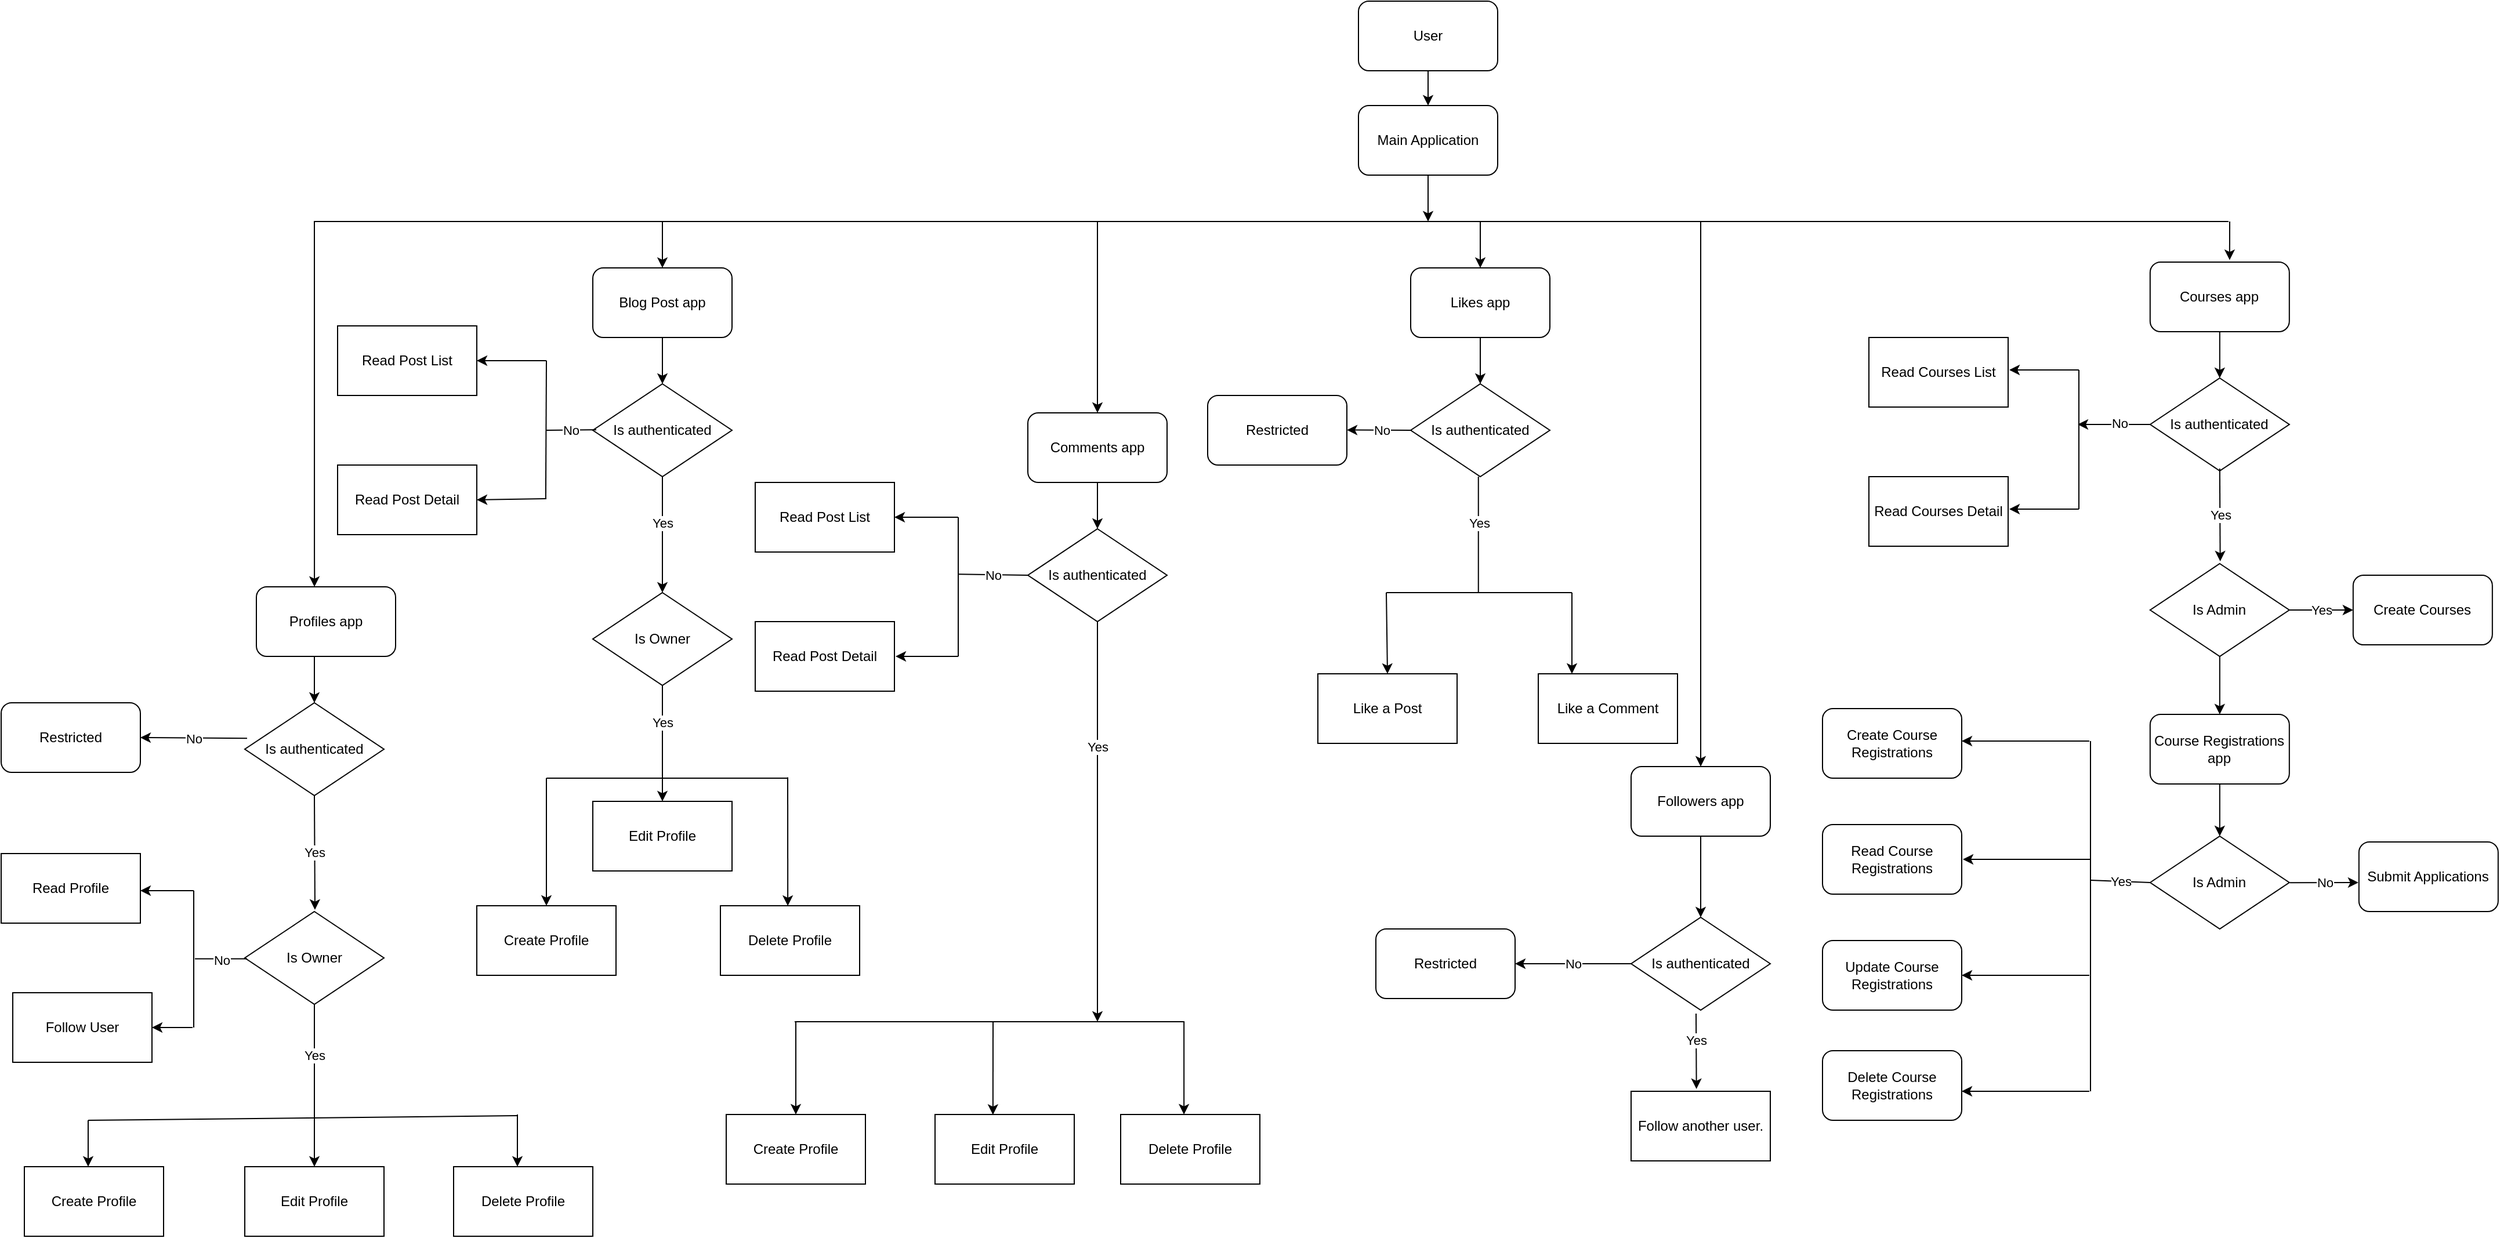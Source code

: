 <mxfile>
    <diagram id="C5RBs43oDa-KdzZeNtuy" name="Page-1">
        <mxGraphModel dx="3990" dy="1071" grid="0" gridSize="5" guides="1" tooltips="1" connect="1" arrows="1" fold="1" page="0" pageScale="1" pageWidth="827" pageHeight="1169" background="none" math="0" shadow="0">
            <root>
                <mxCell id="WIyWlLk6GJQsqaUBKTNV-0"/>
                <mxCell id="WIyWlLk6GJQsqaUBKTNV-1" parent="WIyWlLk6GJQsqaUBKTNV-0"/>
                <mxCell id="AKCPKgZsTptiIwCzKDy1-125" value="Restricted" style="rounded=1;whiteSpace=wrap;html=1;fontSize=12;glass=0;strokeWidth=1;shadow=0;align=center;fontColor=#000000;movable=0;resizable=0;rotatable=0;deletable=0;editable=0;connectable=0;verticalAlign=middle;spacing=2;" parent="WIyWlLk6GJQsqaUBKTNV-1" vertex="1">
                    <mxGeometry x="-290" y="410" width="120" height="60" as="geometry"/>
                </mxCell>
                <mxCell id="WIyWlLk6GJQsqaUBKTNV-3" value="User" style="rounded=1;whiteSpace=wrap;html=1;fontSize=12;glass=0;strokeWidth=1;shadow=0;align=center;fontColor=#000000;movable=0;resizable=0;rotatable=0;deletable=0;editable=0;connectable=0;verticalAlign=middle;spacing=2;" parent="WIyWlLk6GJQsqaUBKTNV-1" vertex="1">
                    <mxGeometry x="-160" y="70" width="120" height="60" as="geometry"/>
                </mxCell>
                <mxCell id="AKCPKgZsTptiIwCzKDy1-25" value="" style="edgeStyle=orthogonalEdgeStyle;rounded=0;orthogonalLoop=1;jettySize=auto;html=1;align=center;fontColor=#000000;movable=0;resizable=0;rotatable=0;deletable=0;editable=0;connectable=0;verticalAlign=middle;spacing=2;" parent="WIyWlLk6GJQsqaUBKTNV-1" source="WIyWlLk6GJQsqaUBKTNV-12" target="AKCPKgZsTptiIwCzKDy1-21" edge="1">
                    <mxGeometry relative="1" as="geometry"/>
                </mxCell>
                <mxCell id="WIyWlLk6GJQsqaUBKTNV-12" value="Likes app" style="rounded=1;whiteSpace=wrap;html=1;fontSize=12;glass=0;strokeWidth=1;shadow=0;align=center;fontColor=#000000;movable=0;resizable=0;rotatable=0;deletable=0;editable=0;connectable=0;verticalAlign=middle;spacing=2;" parent="WIyWlLk6GJQsqaUBKTNV-1" vertex="1">
                    <mxGeometry x="-115" y="300" width="120" height="60" as="geometry"/>
                </mxCell>
                <mxCell id="AKCPKgZsTptiIwCzKDy1-0" value="Main Application" style="rounded=1;whiteSpace=wrap;html=1;fontSize=12;glass=0;strokeWidth=1;shadow=0;align=center;fontColor=#000000;movable=0;resizable=0;rotatable=0;deletable=0;editable=0;connectable=0;verticalAlign=middle;spacing=2;" parent="WIyWlLk6GJQsqaUBKTNV-1" vertex="1">
                    <mxGeometry x="-160" y="160" width="120" height="60" as="geometry"/>
                </mxCell>
                <mxCell id="AKCPKgZsTptiIwCzKDy1-2" value="" style="endArrow=classic;html=1;rounded=0;exitX=0.5;exitY=1;exitDx=0;exitDy=0;align=center;fontColor=#000000;movable=0;resizable=0;rotatable=0;deletable=0;editable=0;connectable=0;verticalAlign=middle;spacing=2;" parent="WIyWlLk6GJQsqaUBKTNV-1" source="AKCPKgZsTptiIwCzKDy1-0" edge="1">
                    <mxGeometry width="50" height="50" relative="1" as="geometry">
                        <mxPoint x="-230" y="220" as="sourcePoint"/>
                        <mxPoint x="-100" y="260" as="targetPoint"/>
                    </mxGeometry>
                </mxCell>
                <mxCell id="AKCPKgZsTptiIwCzKDy1-4" value="" style="endArrow=none;html=1;rounded=0;align=center;fontColor=#000000;movable=0;resizable=0;rotatable=0;deletable=0;editable=0;connectable=0;verticalAlign=middle;spacing=2;" parent="WIyWlLk6GJQsqaUBKTNV-1" edge="1">
                    <mxGeometry width="50" height="50" relative="1" as="geometry">
                        <mxPoint x="-770" y="260" as="sourcePoint"/>
                        <mxPoint x="590" y="260" as="targetPoint"/>
                    </mxGeometry>
                </mxCell>
                <mxCell id="AKCPKgZsTptiIwCzKDy1-27" value="" style="edgeStyle=orthogonalEdgeStyle;rounded=0;orthogonalLoop=1;jettySize=auto;html=1;align=center;fontColor=#000000;movable=0;resizable=0;rotatable=0;deletable=0;editable=0;connectable=0;verticalAlign=middle;spacing=2;" parent="WIyWlLk6GJQsqaUBKTNV-1" source="AKCPKgZsTptiIwCzKDy1-5" target="AKCPKgZsTptiIwCzKDy1-23" edge="1">
                    <mxGeometry relative="1" as="geometry"/>
                </mxCell>
                <mxCell id="AKCPKgZsTptiIwCzKDy1-5" value="Followers app" style="rounded=1;whiteSpace=wrap;html=1;fontSize=12;glass=0;strokeWidth=1;shadow=0;align=center;fontColor=#000000;movable=0;resizable=0;rotatable=0;deletable=0;editable=0;connectable=0;verticalAlign=middle;spacing=2;" parent="WIyWlLk6GJQsqaUBKTNV-1" vertex="1">
                    <mxGeometry x="75" y="730" width="120" height="60" as="geometry"/>
                </mxCell>
                <mxCell id="AKCPKgZsTptiIwCzKDy1-26" value="" style="edgeStyle=orthogonalEdgeStyle;rounded=0;orthogonalLoop=1;jettySize=auto;html=1;align=center;fontColor=#000000;movable=0;resizable=0;rotatable=0;deletable=0;editable=0;connectable=0;verticalAlign=middle;spacing=2;" parent="WIyWlLk6GJQsqaUBKTNV-1" source="AKCPKgZsTptiIwCzKDy1-6" target="AKCPKgZsTptiIwCzKDy1-22" edge="1">
                    <mxGeometry relative="1" as="geometry"/>
                </mxCell>
                <mxCell id="AKCPKgZsTptiIwCzKDy1-6" value="Comments app" style="rounded=1;whiteSpace=wrap;html=1;fontSize=12;glass=0;strokeWidth=1;shadow=0;align=center;fontColor=#000000;movable=0;resizable=0;rotatable=0;deletable=0;editable=0;connectable=0;verticalAlign=middle;spacing=2;" parent="WIyWlLk6GJQsqaUBKTNV-1" vertex="1">
                    <mxGeometry x="-445" y="425" width="120" height="60" as="geometry"/>
                </mxCell>
                <mxCell id="AKCPKgZsTptiIwCzKDy1-7" value="Courses app" style="rounded=1;whiteSpace=wrap;html=1;fontSize=12;glass=0;strokeWidth=1;shadow=0;align=center;fontColor=#000000;movable=0;resizable=0;rotatable=0;deletable=0;editable=0;connectable=0;verticalAlign=middle;spacing=2;" parent="WIyWlLk6GJQsqaUBKTNV-1" vertex="1">
                    <mxGeometry x="522.41" y="295" width="120" height="60" as="geometry"/>
                </mxCell>
                <mxCell id="AKCPKgZsTptiIwCzKDy1-24" value="" style="edgeStyle=orthogonalEdgeStyle;rounded=0;orthogonalLoop=1;jettySize=auto;html=1;align=center;fontColor=#000000;movable=0;resizable=0;rotatable=0;deletable=0;editable=0;connectable=0;verticalAlign=middle;spacing=2;" parent="WIyWlLk6GJQsqaUBKTNV-1" source="AKCPKgZsTptiIwCzKDy1-8" target="AKCPKgZsTptiIwCzKDy1-20" edge="1">
                    <mxGeometry relative="1" as="geometry"/>
                </mxCell>
                <mxCell id="AKCPKgZsTptiIwCzKDy1-8" value="Blog Post app" style="rounded=1;whiteSpace=wrap;html=1;fontSize=12;glass=0;strokeWidth=1;shadow=0;align=center;fontColor=#000000;movable=0;resizable=0;rotatable=0;deletable=0;editable=0;connectable=0;verticalAlign=middle;spacing=2;" parent="WIyWlLk6GJQsqaUBKTNV-1" vertex="1">
                    <mxGeometry x="-820" y="300" width="120" height="60" as="geometry"/>
                </mxCell>
                <mxCell id="AKCPKgZsTptiIwCzKDy1-9" value="Profiles app" style="rounded=1;whiteSpace=wrap;html=1;fontSize=12;glass=0;strokeWidth=1;shadow=0;align=center;fontColor=#000000;movable=0;resizable=0;rotatable=0;deletable=0;editable=0;connectable=0;verticalAlign=middle;spacing=2;" parent="WIyWlLk6GJQsqaUBKTNV-1" vertex="1">
                    <mxGeometry x="-1110" y="575" width="120" height="60" as="geometry"/>
                </mxCell>
                <mxCell id="AKCPKgZsTptiIwCzKDy1-10" value="Course Registrations app" style="rounded=1;whiteSpace=wrap;html=1;fontSize=12;glass=0;strokeWidth=1;shadow=0;align=center;fontColor=#000000;movable=0;resizable=0;rotatable=0;deletable=0;editable=0;connectable=0;verticalAlign=middle;spacing=2;" parent="WIyWlLk6GJQsqaUBKTNV-1" vertex="1">
                    <mxGeometry x="522.41" y="685" width="120" height="60" as="geometry"/>
                </mxCell>
                <mxCell id="AKCPKgZsTptiIwCzKDy1-12" value="" style="endArrow=classic;html=1;rounded=0;align=center;fontColor=#000000;movable=0;resizable=0;rotatable=0;deletable=0;editable=0;connectable=0;verticalAlign=middle;spacing=2;entryX=0.417;entryY=0;entryDx=0;entryDy=0;entryPerimeter=0;" parent="WIyWlLk6GJQsqaUBKTNV-1" target="AKCPKgZsTptiIwCzKDy1-9" edge="1">
                    <mxGeometry width="50" height="50" relative="1" as="geometry">
                        <mxPoint x="-770" y="260" as="sourcePoint"/>
                        <mxPoint x="-1060" y="570" as="targetPoint"/>
                        <Array as="points">
                            <mxPoint x="-1060" y="260"/>
                        </Array>
                    </mxGeometry>
                </mxCell>
                <mxCell id="AKCPKgZsTptiIwCzKDy1-13" value="" style="endArrow=classic;html=1;rounded=0;entryX=0.5;entryY=0;entryDx=0;entryDy=0;align=center;fontColor=#000000;movable=0;resizable=0;rotatable=0;deletable=0;editable=0;connectable=0;verticalAlign=middle;spacing=2;" parent="WIyWlLk6GJQsqaUBKTNV-1" target="AKCPKgZsTptiIwCzKDy1-8" edge="1">
                    <mxGeometry width="50" height="50" relative="1" as="geometry">
                        <mxPoint x="-760" y="260" as="sourcePoint"/>
                        <mxPoint x="-877" y="310" as="targetPoint"/>
                    </mxGeometry>
                </mxCell>
                <mxCell id="AKCPKgZsTptiIwCzKDy1-15" value="" style="endArrow=classic;html=1;rounded=0;entryX=0.571;entryY=-0.03;entryDx=0;entryDy=0;align=center;fontColor=#000000;movable=0;resizable=0;rotatable=0;deletable=0;editable=0;connectable=0;verticalAlign=middle;spacing=2;entryPerimeter=0;" parent="WIyWlLk6GJQsqaUBKTNV-1" edge="1" target="AKCPKgZsTptiIwCzKDy1-7">
                    <mxGeometry width="50" height="50" relative="1" as="geometry">
                        <mxPoint x="591" y="260" as="sourcePoint"/>
                        <mxPoint x="630.79" y="298" as="targetPoint"/>
                    </mxGeometry>
                </mxCell>
                <mxCell id="AKCPKgZsTptiIwCzKDy1-17" value="" style="endArrow=classic;html=1;rounded=0;entryX=0.5;entryY=0;entryDx=0;entryDy=0;align=center;fontColor=#000000;movable=0;resizable=0;rotatable=0;deletable=0;editable=0;connectable=0;verticalAlign=middle;spacing=2;" parent="WIyWlLk6GJQsqaUBKTNV-1" target="AKCPKgZsTptiIwCzKDy1-6" edge="1">
                    <mxGeometry width="50" height="50" relative="1" as="geometry">
                        <mxPoint x="-385" y="260" as="sourcePoint"/>
                        <mxPoint x="-345.0" y="265.0" as="targetPoint"/>
                    </mxGeometry>
                </mxCell>
                <mxCell id="AKCPKgZsTptiIwCzKDy1-18" value="Is Admin" style="rhombus;whiteSpace=wrap;html=1;align=center;fontColor=#000000;movable=0;resizable=0;rotatable=0;deletable=0;editable=0;connectable=0;verticalAlign=middle;spacing=2;" parent="WIyWlLk6GJQsqaUBKTNV-1" vertex="1">
                    <mxGeometry x="522.41" y="555" width="120" height="80" as="geometry"/>
                </mxCell>
                <mxCell id="AKCPKgZsTptiIwCzKDy1-19" value="Is authenticated" style="rhombus;whiteSpace=wrap;html=1;rounded=0;align=center;fontColor=#000000;movable=0;resizable=0;rotatable=0;deletable=0;editable=0;connectable=0;verticalAlign=middle;spacing=2;" parent="WIyWlLk6GJQsqaUBKTNV-1" vertex="1">
                    <mxGeometry x="522.41" y="395" width="120" height="80" as="geometry"/>
                </mxCell>
                <mxCell id="AKCPKgZsTptiIwCzKDy1-20" value="Is authenticated" style="rhombus;whiteSpace=wrap;html=1;align=center;fontColor=#000000;movable=0;resizable=0;rotatable=0;deletable=0;editable=0;connectable=0;verticalAlign=middle;spacing=2;" parent="WIyWlLk6GJQsqaUBKTNV-1" vertex="1">
                    <mxGeometry x="-820" y="400" width="120" height="80" as="geometry"/>
                </mxCell>
                <mxCell id="AKCPKgZsTptiIwCzKDy1-21" value="Is authenticated" style="rhombus;whiteSpace=wrap;html=1;align=center;fontColor=#000000;movable=0;resizable=0;rotatable=0;deletable=0;editable=0;connectable=0;verticalAlign=middle;spacing=2;" parent="WIyWlLk6GJQsqaUBKTNV-1" vertex="1">
                    <mxGeometry x="-115" y="400" width="120" height="80" as="geometry"/>
                </mxCell>
                <mxCell id="AKCPKgZsTptiIwCzKDy1-22" value="Is authenticated" style="rhombus;whiteSpace=wrap;html=1;align=center;fontColor=#000000;movable=0;resizable=0;rotatable=0;deletable=0;editable=0;connectable=0;verticalAlign=middle;spacing=2;" parent="WIyWlLk6GJQsqaUBKTNV-1" vertex="1">
                    <mxGeometry x="-445" y="525" width="120" height="80" as="geometry"/>
                </mxCell>
                <mxCell id="AKCPKgZsTptiIwCzKDy1-23" value="Is authenticated" style="rhombus;whiteSpace=wrap;html=1;align=center;fontColor=#000000;movable=0;resizable=0;rotatable=0;deletable=0;editable=0;connectable=0;verticalAlign=middle;spacing=2;" parent="WIyWlLk6GJQsqaUBKTNV-1" vertex="1">
                    <mxGeometry x="75" y="860" width="120" height="80" as="geometry"/>
                </mxCell>
                <mxCell id="AKCPKgZsTptiIwCzKDy1-29" value="" style="endArrow=classic;html=1;rounded=0;entryX=0.5;entryY=0;entryDx=0;entryDy=0;align=center;fontColor=#000000;movable=0;resizable=0;rotatable=0;deletable=0;editable=0;connectable=0;verticalAlign=middle;spacing=2;" parent="WIyWlLk6GJQsqaUBKTNV-1" target="WIyWlLk6GJQsqaUBKTNV-12" edge="1">
                    <mxGeometry width="50" height="50" relative="1" as="geometry">
                        <mxPoint x="-55" y="260" as="sourcePoint"/>
                        <mxPoint x="118.58" y="300" as="targetPoint"/>
                    </mxGeometry>
                </mxCell>
                <mxCell id="AKCPKgZsTptiIwCzKDy1-30" value="Is authenticated" style="rhombus;whiteSpace=wrap;html=1;align=center;fontColor=#000000;movable=0;resizable=0;rotatable=0;deletable=0;editable=0;connectable=0;verticalAlign=middle;spacing=2;" parent="WIyWlLk6GJQsqaUBKTNV-1" vertex="1">
                    <mxGeometry x="-1120" y="675" width="120" height="80" as="geometry"/>
                </mxCell>
                <mxCell id="AKCPKgZsTptiIwCzKDy1-37" value="Restricted" style="rounded=1;whiteSpace=wrap;html=1;fontSize=12;glass=0;strokeWidth=1;shadow=0;align=center;fontColor=#000000;movable=0;resizable=0;rotatable=0;deletable=0;editable=0;connectable=0;verticalAlign=middle;spacing=2;" parent="WIyWlLk6GJQsqaUBKTNV-1" vertex="1">
                    <mxGeometry x="-1330" y="675" width="120" height="60" as="geometry"/>
                </mxCell>
                <mxCell id="AKCPKgZsTptiIwCzKDy1-51" value="" style="endArrow=classic;html=1;rounded=0;exitX=0.5;exitY=1;exitDx=0;exitDy=0;align=center;fontColor=#000000;movable=0;resizable=0;rotatable=0;deletable=0;editable=0;connectable=0;verticalAlign=middle;spacing=2;entryX=0.504;entryY=-0.019;entryDx=0;entryDy=0;entryPerimeter=0;" parent="WIyWlLk6GJQsqaUBKTNV-1" source="AKCPKgZsTptiIwCzKDy1-30" edge="1" target="AKCPKgZsTptiIwCzKDy1-53">
                    <mxGeometry relative="1" as="geometry">
                        <mxPoint x="-958" y="816" as="sourcePoint"/>
                        <mxPoint x="-1060" y="850" as="targetPoint"/>
                    </mxGeometry>
                </mxCell>
                <mxCell id="AKCPKgZsTptiIwCzKDy1-52" value="Yes" style="edgeLabel;resizable=0;html=1;;align=center;verticalAlign=middle;fontColor=#000000;movable=0;rotatable=0;deletable=0;editable=0;connectable=0;spacing=2;" parent="AKCPKgZsTptiIwCzKDy1-51" connectable="0" vertex="1">
                    <mxGeometry relative="1" as="geometry"/>
                </mxCell>
                <mxCell id="AKCPKgZsTptiIwCzKDy1-53" value="Is Owner" style="rhombus;whiteSpace=wrap;html=1;align=center;fontColor=#000000;movable=0;resizable=0;rotatable=0;deletable=0;editable=0;connectable=0;verticalAlign=middle;spacing=2;" parent="WIyWlLk6GJQsqaUBKTNV-1" vertex="1">
                    <mxGeometry x="-1120" y="855" width="120" height="80" as="geometry"/>
                </mxCell>
                <mxCell id="AKCPKgZsTptiIwCzKDy1-63" value="Edit Profile" style="whiteSpace=wrap;html=1;align=center;fontColor=#000000;movable=0;resizable=0;rotatable=0;deletable=0;editable=0;connectable=0;verticalAlign=middle;spacing=2;" parent="WIyWlLk6GJQsqaUBKTNV-1" vertex="1">
                    <mxGeometry x="-1120" y="1075" width="120" height="60" as="geometry"/>
                </mxCell>
                <mxCell id="AKCPKgZsTptiIwCzKDy1-65" value="Create Profile" style="rounded=0;whiteSpace=wrap;html=1;align=center;fontColor=#000000;movable=0;resizable=0;rotatable=0;deletable=0;editable=0;connectable=0;verticalAlign=middle;spacing=2;" parent="WIyWlLk6GJQsqaUBKTNV-1" vertex="1">
                    <mxGeometry x="-1310" y="1075" width="120" height="60" as="geometry"/>
                </mxCell>
                <mxCell id="AKCPKgZsTptiIwCzKDy1-70" value="Yes" style="endArrow=classic;html=1;rounded=1;horizontal=1;exitX=0.5;exitY=1;exitDx=0;exitDy=0;startArrow=none;startFill=0;curved=0;entryX=0.5;entryY=0;entryDx=0;entryDy=0;align=center;fontColor=#000000;movable=0;resizable=0;rotatable=0;deletable=0;editable=0;connectable=0;verticalAlign=middle;spacing=2;" parent="WIyWlLk6GJQsqaUBKTNV-1" target="AKCPKgZsTptiIwCzKDy1-63" edge="1" source="AKCPKgZsTptiIwCzKDy1-53">
                    <mxGeometry x="-0.375" relative="1" as="geometry">
                        <mxPoint x="-1058" y="936" as="sourcePoint"/>
                        <mxPoint x="-1058" y="1016" as="targetPoint"/>
                        <mxPoint as="offset"/>
                    </mxGeometry>
                </mxCell>
                <mxCell id="AKCPKgZsTptiIwCzKDy1-72" value="Delete Profile" style="rounded=0;whiteSpace=wrap;html=1;align=center;fontColor=#000000;movable=0;resizable=0;rotatable=0;deletable=0;editable=0;connectable=0;verticalAlign=middle;spacing=2;" parent="WIyWlLk6GJQsqaUBKTNV-1" vertex="1">
                    <mxGeometry x="-940" y="1075" width="120" height="60" as="geometry"/>
                </mxCell>
                <mxCell id="AKCPKgZsTptiIwCzKDy1-74" value="" style="endArrow=none;html=1;rounded=0;align=center;fontColor=#000000;movable=0;resizable=0;rotatable=0;deletable=0;editable=0;connectable=0;verticalAlign=middle;spacing=2;" parent="WIyWlLk6GJQsqaUBKTNV-1" edge="1">
                    <mxGeometry width="50" height="50" relative="1" as="geometry">
                        <mxPoint x="-1255" y="1035" as="sourcePoint"/>
                        <mxPoint x="-885" y="1031" as="targetPoint"/>
                    </mxGeometry>
                </mxCell>
                <mxCell id="AKCPKgZsTptiIwCzKDy1-77" value="" style="endArrow=classic;html=1;rounded=0;align=center;fontColor=#000000;movable=0;resizable=0;rotatable=0;deletable=0;editable=0;connectable=0;verticalAlign=middle;spacing=2;" parent="WIyWlLk6GJQsqaUBKTNV-1" edge="1">
                    <mxGeometry width="50" height="50" relative="1" as="geometry">
                        <mxPoint x="-885" y="1030" as="sourcePoint"/>
                        <mxPoint x="-885" y="1075" as="targetPoint"/>
                    </mxGeometry>
                </mxCell>
                <mxCell id="AKCPKgZsTptiIwCzKDy1-79" value="Read Post List" style="whiteSpace=wrap;html=1;align=center;fontColor=#000000;movable=0;resizable=0;rotatable=0;deletable=0;editable=0;connectable=0;verticalAlign=middle;spacing=2;" parent="WIyWlLk6GJQsqaUBKTNV-1" vertex="1">
                    <mxGeometry x="-1040" y="350" width="120" height="60" as="geometry"/>
                </mxCell>
                <mxCell id="AKCPKgZsTptiIwCzKDy1-81" value="Read Post Detail" style="whiteSpace=wrap;html=1;align=center;fontColor=#000000;movable=0;resizable=0;rotatable=0;deletable=0;editable=0;connectable=0;verticalAlign=middle;spacing=2;" parent="WIyWlLk6GJQsqaUBKTNV-1" vertex="1">
                    <mxGeometry x="-1040" y="470" width="120" height="60" as="geometry"/>
                </mxCell>
                <mxCell id="AKCPKgZsTptiIwCzKDy1-85" value="" style="endArrow=none;html=1;rounded=0;endFill=0;align=center;fontColor=#000000;movable=0;resizable=0;rotatable=0;deletable=0;editable=0;connectable=0;verticalAlign=middle;spacing=2;" parent="WIyWlLk6GJQsqaUBKTNV-1" edge="1">
                    <mxGeometry relative="1" as="geometry">
                        <mxPoint x="-817" y="439.57" as="sourcePoint"/>
                        <mxPoint x="-860" y="440" as="targetPoint"/>
                    </mxGeometry>
                </mxCell>
                <mxCell id="AKCPKgZsTptiIwCzKDy1-86" value="No" style="edgeLabel;resizable=0;html=1;;align=center;verticalAlign=middle;fontColor=#000000;movable=0;rotatable=0;deletable=0;editable=0;connectable=0;spacing=2;" parent="AKCPKgZsTptiIwCzKDy1-85" connectable="0" vertex="1">
                    <mxGeometry relative="1" as="geometry">
                        <mxPoint x="-1" as="offset"/>
                    </mxGeometry>
                </mxCell>
                <mxCell id="AKCPKgZsTptiIwCzKDy1-87" value="" style="endArrow=none;html=1;rounded=0;align=center;fontColor=#000000;movable=0;resizable=0;rotatable=0;deletable=0;editable=0;connectable=0;verticalAlign=middle;spacing=2;" parent="WIyWlLk6GJQsqaUBKTNV-1" edge="1">
                    <mxGeometry width="50" height="50" relative="1" as="geometry">
                        <mxPoint x="-860.57" y="499" as="sourcePoint"/>
                        <mxPoint x="-860" y="380" as="targetPoint"/>
                    </mxGeometry>
                </mxCell>
                <mxCell id="AKCPKgZsTptiIwCzKDy1-88" value="" style="endArrow=classic;html=1;rounded=0;entryX=1;entryY=0.5;entryDx=0;entryDy=0;align=center;fontColor=#000000;movable=0;resizable=0;rotatable=0;deletable=0;editable=0;connectable=0;verticalAlign=middle;spacing=2;" parent="WIyWlLk6GJQsqaUBKTNV-1" target="AKCPKgZsTptiIwCzKDy1-79" edge="1">
                    <mxGeometry width="50" height="50" relative="1" as="geometry">
                        <mxPoint x="-860" y="380" as="sourcePoint"/>
                        <mxPoint x="-922.57" y="319" as="targetPoint"/>
                    </mxGeometry>
                </mxCell>
                <mxCell id="AKCPKgZsTptiIwCzKDy1-89" value="" style="endArrow=classic;html=1;rounded=0;entryX=1;entryY=0.5;entryDx=0;entryDy=0;align=center;fontColor=#000000;movable=0;resizable=0;rotatable=0;deletable=0;editable=0;connectable=0;verticalAlign=middle;spacing=2;" parent="WIyWlLk6GJQsqaUBKTNV-1" edge="1" target="AKCPKgZsTptiIwCzKDy1-81">
                    <mxGeometry width="50" height="50" relative="1" as="geometry">
                        <mxPoint x="-860" y="499" as="sourcePoint"/>
                        <mxPoint x="-917.57" y="501" as="targetPoint"/>
                    </mxGeometry>
                </mxCell>
                <mxCell id="AKCPKgZsTptiIwCzKDy1-94" value="" style="endArrow=classic;html=1;rounded=0;exitX=0.5;exitY=1;exitDx=0;exitDy=0;align=center;fontColor=#000000;movable=0;resizable=0;rotatable=0;deletable=0;editable=0;connectable=0;verticalAlign=middle;spacing=2;" parent="WIyWlLk6GJQsqaUBKTNV-1" source="AKCPKgZsTptiIwCzKDy1-20" edge="1">
                    <mxGeometry relative="1" as="geometry">
                        <mxPoint x="-807" y="550" as="sourcePoint"/>
                        <mxPoint x="-760" y="580" as="targetPoint"/>
                    </mxGeometry>
                </mxCell>
                <mxCell id="AKCPKgZsTptiIwCzKDy1-95" value="Yes" style="edgeLabel;resizable=0;html=1;;align=center;verticalAlign=middle;fontColor=#000000;movable=0;rotatable=0;deletable=0;editable=0;connectable=0;spacing=2;" parent="AKCPKgZsTptiIwCzKDy1-94" connectable="0" vertex="1">
                    <mxGeometry relative="1" as="geometry">
                        <mxPoint y="-10" as="offset"/>
                    </mxGeometry>
                </mxCell>
                <mxCell id="AKCPKgZsTptiIwCzKDy1-98" value="" style="endArrow=classic;html=1;rounded=0;entryX=0.5;entryY=0;entryDx=0;entryDy=0;exitX=0.5;exitY=1;exitDx=0;exitDy=0;align=center;fontColor=#000000;movable=0;resizable=0;rotatable=0;deletable=0;editable=0;connectable=0;verticalAlign=middle;spacing=2;" parent="WIyWlLk6GJQsqaUBKTNV-1" source="WIyWlLk6GJQsqaUBKTNV-3" target="AKCPKgZsTptiIwCzKDy1-0" edge="1">
                    <mxGeometry width="50" height="50" relative="1" as="geometry">
                        <mxPoint x="-290" y="170" as="sourcePoint"/>
                        <mxPoint x="-240" y="120" as="targetPoint"/>
                    </mxGeometry>
                </mxCell>
                <mxCell id="AKCPKgZsTptiIwCzKDy1-100" value="" style="endArrow=none;html=1;rounded=0;strokeWidth=1;endFill=0;align=center;fontColor=#000000;movable=0;resizable=0;rotatable=0;deletable=0;editable=0;connectable=0;verticalAlign=middle;spacing=2;" parent="WIyWlLk6GJQsqaUBKTNV-1" edge="1">
                    <mxGeometry relative="1" as="geometry">
                        <mxPoint x="-1118" y="895.8" as="sourcePoint"/>
                        <mxPoint x="-1163" y="895.8" as="targetPoint"/>
                    </mxGeometry>
                </mxCell>
                <mxCell id="AKCPKgZsTptiIwCzKDy1-101" value="No" style="edgeLabel;resizable=0;html=1;;align=center;verticalAlign=middle;fontColor=#000000;movable=0;rotatable=0;deletable=0;editable=0;connectable=0;spacing=2;" parent="AKCPKgZsTptiIwCzKDy1-100" connectable="0" vertex="1">
                    <mxGeometry relative="1" as="geometry">
                        <mxPoint y="1" as="offset"/>
                    </mxGeometry>
                </mxCell>
                <mxCell id="AKCPKgZsTptiIwCzKDy1-102" value="Read Profile" style="whiteSpace=wrap;html=1;align=center;fontColor=#000000;movable=0;resizable=0;rotatable=0;deletable=0;editable=0;connectable=0;verticalAlign=middle;spacing=2;" parent="WIyWlLk6GJQsqaUBKTNV-1" vertex="1">
                    <mxGeometry x="-1330" y="805" width="120" height="60" as="geometry"/>
                </mxCell>
                <mxCell id="AKCPKgZsTptiIwCzKDy1-103" value="Follow User" style="whiteSpace=wrap;html=1;align=center;fontColor=#000000;movable=0;resizable=0;rotatable=0;deletable=0;editable=0;connectable=0;verticalAlign=middle;spacing=2;" parent="WIyWlLk6GJQsqaUBKTNV-1" vertex="1">
                    <mxGeometry x="-1320" y="925" width="120" height="60" as="geometry"/>
                </mxCell>
                <mxCell id="AKCPKgZsTptiIwCzKDy1-104" value="" style="endArrow=none;html=1;rounded=0;align=center;fontColor=#000000;movable=0;resizable=0;rotatable=0;deletable=0;editable=0;connectable=0;verticalAlign=middle;spacing=2;" parent="WIyWlLk6GJQsqaUBKTNV-1" edge="1">
                    <mxGeometry width="50" height="50" relative="1" as="geometry">
                        <mxPoint x="-1164" y="955" as="sourcePoint"/>
                        <mxPoint x="-1164" y="837" as="targetPoint"/>
                    </mxGeometry>
                </mxCell>
                <mxCell id="AKCPKgZsTptiIwCzKDy1-105" value="" style="endArrow=classic;html=1;rounded=0;align=center;fontColor=#000000;movable=0;resizable=0;rotatable=0;deletable=0;editable=0;connectable=0;verticalAlign=middle;spacing=2;" parent="WIyWlLk6GJQsqaUBKTNV-1" edge="1">
                    <mxGeometry width="50" height="50" relative="1" as="geometry">
                        <mxPoint x="-1164" y="837" as="sourcePoint"/>
                        <mxPoint x="-1210" y="837" as="targetPoint"/>
                    </mxGeometry>
                </mxCell>
                <mxCell id="AKCPKgZsTptiIwCzKDy1-107" value="Edit Profile" style="whiteSpace=wrap;html=1;align=center;fontColor=#000000;movable=0;resizable=0;rotatable=0;deletable=0;editable=0;connectable=0;verticalAlign=middle;spacing=2;" parent="WIyWlLk6GJQsqaUBKTNV-1" vertex="1">
                    <mxGeometry x="-820" y="760" width="120" height="60" as="geometry"/>
                </mxCell>
                <mxCell id="AKCPKgZsTptiIwCzKDy1-108" value="Delete Profile" style="rounded=0;whiteSpace=wrap;html=1;align=center;fontColor=#000000;movable=0;resizable=0;rotatable=0;deletable=0;editable=0;connectable=0;verticalAlign=middle;spacing=2;" parent="WIyWlLk6GJQsqaUBKTNV-1" vertex="1">
                    <mxGeometry x="-710" y="850" width="120" height="60" as="geometry"/>
                </mxCell>
                <mxCell id="AKCPKgZsTptiIwCzKDy1-112" value="Create Profile" style="rounded=0;whiteSpace=wrap;html=1;align=center;fontColor=#000000;movable=0;resizable=0;rotatable=0;deletable=0;editable=0;connectable=0;verticalAlign=middle;spacing=2;" parent="WIyWlLk6GJQsqaUBKTNV-1" vertex="1">
                    <mxGeometry x="-920" y="850" width="120" height="60" as="geometry"/>
                </mxCell>
                <mxCell id="AKCPKgZsTptiIwCzKDy1-113" value="Is Owner" style="rhombus;whiteSpace=wrap;html=1;align=center;fontColor=#000000;movable=0;resizable=0;rotatable=0;deletable=0;editable=0;connectable=0;verticalAlign=middle;spacing=2;" parent="WIyWlLk6GJQsqaUBKTNV-1" vertex="1">
                    <mxGeometry x="-820" y="580" width="120" height="80" as="geometry"/>
                </mxCell>
                <mxCell id="AKCPKgZsTptiIwCzKDy1-114" value="Yes" style="endArrow=classic;html=1;rounded=1;horizontal=1;startArrow=none;startFill=0;curved=0;align=center;fontColor=#000000;movable=0;resizable=0;rotatable=0;deletable=0;editable=0;connectable=0;verticalAlign=middle;spacing=2;" parent="WIyWlLk6GJQsqaUBKTNV-1" edge="1">
                    <mxGeometry x="-0.375" relative="1" as="geometry">
                        <mxPoint x="-760" y="660" as="sourcePoint"/>
                        <mxPoint x="-760" y="760" as="targetPoint"/>
                        <mxPoint as="offset"/>
                    </mxGeometry>
                </mxCell>
                <mxCell id="AKCPKgZsTptiIwCzKDy1-119" value="" style="endArrow=classic;html=1;rounded=0;align=center;fontColor=#000000;movable=0;resizable=0;rotatable=0;deletable=0;editable=0;connectable=0;verticalAlign=middle;spacing=2;entryX=1;entryY=0.5;entryDx=0;entryDy=0;" parent="WIyWlLk6GJQsqaUBKTNV-1" edge="1" target="AKCPKgZsTptiIwCzKDy1-37">
                    <mxGeometry relative="1" as="geometry">
                        <mxPoint x="-1118" y="705.67" as="sourcePoint"/>
                        <mxPoint x="-1208" y="706" as="targetPoint"/>
                    </mxGeometry>
                </mxCell>
                <mxCell id="AKCPKgZsTptiIwCzKDy1-121" value="No" style="edgeLabel;resizable=0;html=1;;align=center;verticalAlign=middle;fontColor=#000000;movable=0;rotatable=0;deletable=0;editable=0;connectable=0;spacing=2;" parent="AKCPKgZsTptiIwCzKDy1-119" connectable="0" vertex="1">
                    <mxGeometry relative="1" as="geometry">
                        <mxPoint as="offset"/>
                    </mxGeometry>
                </mxCell>
                <mxCell id="AKCPKgZsTptiIwCzKDy1-124" value="Like a Post" style="rounded=0;whiteSpace=wrap;html=1;fontSize=12;glass=0;strokeWidth=1;shadow=0;align=center;fontColor=#000000;movable=0;resizable=0;rotatable=0;deletable=0;editable=0;connectable=0;verticalAlign=middle;spacing=2;" parent="WIyWlLk6GJQsqaUBKTNV-1" vertex="1">
                    <mxGeometry x="-195" y="650" width="120" height="60" as="geometry"/>
                </mxCell>
                <mxCell id="AKCPKgZsTptiIwCzKDy1-126" value="" style="endArrow=classic;html=1;rounded=0;align=center;fontColor=#000000;movable=0;resizable=0;rotatable=0;deletable=0;editable=0;connectable=0;verticalAlign=middle;spacing=2;" parent="WIyWlLk6GJQsqaUBKTNV-1" edge="1">
                    <mxGeometry relative="1" as="geometry">
                        <mxPoint x="-115" y="440" as="sourcePoint"/>
                        <mxPoint x="-170" y="439.77" as="targetPoint"/>
                    </mxGeometry>
                </mxCell>
                <mxCell id="AKCPKgZsTptiIwCzKDy1-127" value="No" style="edgeLabel;resizable=0;html=1;;align=center;verticalAlign=middle;fontColor=#000000;movable=0;rotatable=0;deletable=0;editable=0;connectable=0;spacing=2;" parent="AKCPKgZsTptiIwCzKDy1-126" connectable="0" vertex="1">
                    <mxGeometry relative="1" as="geometry">
                        <mxPoint x="2" as="offset"/>
                    </mxGeometry>
                </mxCell>
                <mxCell id="AKCPKgZsTptiIwCzKDy1-128" value="" style="endArrow=none;html=1;rounded=0;exitX=0.5;exitY=1;exitDx=0;exitDy=0;endFill=0;align=center;fontColor=#000000;movable=0;resizable=0;rotatable=0;deletable=0;editable=0;connectable=0;verticalAlign=middle;spacing=2;" parent="WIyWlLk6GJQsqaUBKTNV-1" edge="1">
                    <mxGeometry relative="1" as="geometry">
                        <mxPoint x="-56.62" y="480" as="sourcePoint"/>
                        <mxPoint x="-56.62" y="580" as="targetPoint"/>
                    </mxGeometry>
                </mxCell>
                <mxCell id="AKCPKgZsTptiIwCzKDy1-129" value="Yes" style="edgeLabel;resizable=0;html=1;;align=center;verticalAlign=middle;fontColor=#000000;movable=0;rotatable=0;deletable=0;editable=0;connectable=0;spacing=2;" parent="AKCPKgZsTptiIwCzKDy1-128" connectable="0" vertex="1">
                    <mxGeometry relative="1" as="geometry">
                        <mxPoint y="-10" as="offset"/>
                    </mxGeometry>
                </mxCell>
                <mxCell id="AKCPKgZsTptiIwCzKDy1-130" value="Read Post List" style="whiteSpace=wrap;html=1;movable=0;resizable=0;rotatable=0;deletable=0;editable=0;locked=0;connectable=0;align=center;fontColor=#000000;verticalAlign=middle;spacing=2;" parent="WIyWlLk6GJQsqaUBKTNV-1" vertex="1">
                    <mxGeometry x="-680" y="485" width="120" height="60" as="geometry"/>
                </mxCell>
                <mxCell id="AKCPKgZsTptiIwCzKDy1-131" value="Read Post Detail" style="whiteSpace=wrap;html=1;movable=0;resizable=0;rotatable=0;deletable=0;editable=0;locked=0;connectable=0;align=center;fontColor=#000000;verticalAlign=middle;spacing=2;" parent="WIyWlLk6GJQsqaUBKTNV-1" vertex="1">
                    <mxGeometry x="-680" y="605" width="120" height="60" as="geometry"/>
                </mxCell>
                <mxCell id="AKCPKgZsTptiIwCzKDy1-133" value="" style="endArrow=none;html=1;rounded=0;movable=0;resizable=0;rotatable=0;deletable=0;editable=0;locked=0;connectable=0;align=center;fontColor=#000000;verticalAlign=middle;spacing=2;" parent="WIyWlLk6GJQsqaUBKTNV-1" edge="1">
                    <mxGeometry width="50" height="50" relative="1" as="geometry">
                        <mxPoint x="-505" y="635" as="sourcePoint"/>
                        <mxPoint x="-505" y="515" as="targetPoint"/>
                    </mxGeometry>
                </mxCell>
                <mxCell id="AKCPKgZsTptiIwCzKDy1-134" value="" style="endArrow=classic;html=1;rounded=0;movable=0;resizable=0;rotatable=0;deletable=0;editable=0;locked=0;connectable=0;align=center;fontColor=#000000;verticalAlign=middle;spacing=2;" parent="WIyWlLk6GJQsqaUBKTNV-1" edge="1">
                    <mxGeometry width="50" height="50" relative="1" as="geometry">
                        <mxPoint x="-505" y="515" as="sourcePoint"/>
                        <mxPoint x="-560" y="515" as="targetPoint"/>
                    </mxGeometry>
                </mxCell>
                <mxCell id="AKCPKgZsTptiIwCzKDy1-135" value="" style="endArrow=classic;html=1;rounded=0;movable=0;resizable=0;rotatable=0;deletable=0;editable=0;locked=0;connectable=0;align=center;fontColor=#000000;verticalAlign=middle;spacing=2;" parent="WIyWlLk6GJQsqaUBKTNV-1" edge="1">
                    <mxGeometry width="50" height="50" relative="1" as="geometry">
                        <mxPoint x="-505" y="635" as="sourcePoint"/>
                        <mxPoint x="-559" y="635" as="targetPoint"/>
                    </mxGeometry>
                </mxCell>
                <mxCell id="AKCPKgZsTptiIwCzKDy1-136" value="" style="endArrow=none;html=1;rounded=0;movable=0;resizable=0;rotatable=0;deletable=0;editable=0;locked=0;connectable=0;exitX=0;exitY=0.5;exitDx=0;exitDy=0;endFill=0;align=center;fontColor=#000000;verticalAlign=middle;spacing=2;" parent="WIyWlLk6GJQsqaUBKTNV-1" source="AKCPKgZsTptiIwCzKDy1-22" edge="1">
                    <mxGeometry relative="1" as="geometry">
                        <mxPoint x="-405" y="564.09" as="sourcePoint"/>
                        <mxPoint x="-505" y="564.09" as="targetPoint"/>
                    </mxGeometry>
                </mxCell>
                <mxCell id="AKCPKgZsTptiIwCzKDy1-137" value="No" style="edgeLabel;resizable=0;html=1;;align=center;verticalAlign=middle;movable=0;rotatable=0;deletable=0;editable=0;locked=0;connectable=0;fontColor=#000000;spacing=2;" parent="AKCPKgZsTptiIwCzKDy1-136" connectable="0" vertex="1">
                    <mxGeometry relative="1" as="geometry"/>
                </mxCell>
                <mxCell id="AKCPKgZsTptiIwCzKDy1-140" value="" style="endArrow=none;html=1;rounded=0;align=center;fontColor=#000000;movable=0;resizable=0;rotatable=0;deletable=0;editable=0;connectable=0;verticalAlign=middle;spacing=2;" parent="WIyWlLk6GJQsqaUBKTNV-1" edge="1">
                    <mxGeometry width="50" height="50" relative="1" as="geometry">
                        <mxPoint x="-860" y="740" as="sourcePoint"/>
                        <mxPoint x="-652" y="740" as="targetPoint"/>
                    </mxGeometry>
                </mxCell>
                <mxCell id="AKCPKgZsTptiIwCzKDy1-142" value="Yes" style="endArrow=classic;html=1;rounded=1;horizontal=1;startArrow=none;startFill=0;curved=0;align=center;fontColor=#000000;movable=0;resizable=0;rotatable=0;deletable=0;editable=0;connectable=0;verticalAlign=middle;spacing=2;exitX=0.5;exitY=1;exitDx=0;exitDy=0;" parent="WIyWlLk6GJQsqaUBKTNV-1" source="AKCPKgZsTptiIwCzKDy1-22" edge="1">
                    <mxGeometry x="-0.375" relative="1" as="geometry">
                        <mxPoint x="-385" y="620" as="sourcePoint"/>
                        <mxPoint x="-385" y="950" as="targetPoint"/>
                        <mxPoint as="offset"/>
                    </mxGeometry>
                </mxCell>
                <mxCell id="AKCPKgZsTptiIwCzKDy1-143" value="" style="endArrow=none;html=1;rounded=0;align=center;fontColor=#000000;movable=0;resizable=0;rotatable=0;deletable=0;editable=0;connectable=0;verticalAlign=middle;spacing=2;" parent="WIyWlLk6GJQsqaUBKTNV-1" edge="1">
                    <mxGeometry width="50" height="50" relative="1" as="geometry">
                        <mxPoint x="-646" y="950" as="sourcePoint"/>
                        <mxPoint x="-310" y="950" as="targetPoint"/>
                    </mxGeometry>
                </mxCell>
                <mxCell id="AKCPKgZsTptiIwCzKDy1-144" value="" style="endArrow=classic;html=1;rounded=0;entryX=0.5;entryY=0;entryDx=0;entryDy=0;align=center;fontColor=#000000;movable=0;resizable=0;rotatable=0;deletable=0;editable=0;connectable=0;verticalAlign=middle;spacing=2;" parent="WIyWlLk6GJQsqaUBKTNV-1" target="AKCPKgZsTptiIwCzKDy1-148" edge="1">
                    <mxGeometry width="50" height="50" relative="1" as="geometry">
                        <mxPoint x="-645" y="950" as="sourcePoint"/>
                        <mxPoint x="-300" y="1000" as="targetPoint"/>
                        <Array as="points">
                            <mxPoint x="-645" y="1000"/>
                        </Array>
                    </mxGeometry>
                </mxCell>
                <mxCell id="AKCPKgZsTptiIwCzKDy1-145" value="" style="endArrow=classic;html=1;rounded=0;entryX=0.5;entryY=0;entryDx=0;entryDy=0;align=center;fontColor=#000000;movable=0;resizable=0;rotatable=0;deletable=0;editable=0;connectable=0;verticalAlign=middle;spacing=2;" parent="WIyWlLk6GJQsqaUBKTNV-1" edge="1">
                    <mxGeometry width="50" height="50" relative="1" as="geometry">
                        <mxPoint x="-310.42" y="950" as="sourcePoint"/>
                        <mxPoint x="-310.42" y="1030" as="targetPoint"/>
                    </mxGeometry>
                </mxCell>
                <mxCell id="AKCPKgZsTptiIwCzKDy1-146" value="Delete Profile" style="rounded=0;whiteSpace=wrap;html=1;align=center;fontColor=#000000;movable=0;resizable=0;rotatable=0;deletable=0;editable=0;connectable=0;verticalAlign=middle;spacing=2;" parent="WIyWlLk6GJQsqaUBKTNV-1" vertex="1">
                    <mxGeometry x="-365" y="1030" width="120" height="60" as="geometry"/>
                </mxCell>
                <mxCell id="AKCPKgZsTptiIwCzKDy1-147" value="Edit Profile" style="whiteSpace=wrap;html=1;align=center;fontColor=#000000;movable=0;resizable=0;rotatable=0;deletable=0;editable=0;connectable=0;verticalAlign=middle;spacing=2;" parent="WIyWlLk6GJQsqaUBKTNV-1" vertex="1">
                    <mxGeometry x="-525" y="1030" width="120" height="60" as="geometry"/>
                </mxCell>
                <mxCell id="AKCPKgZsTptiIwCzKDy1-148" value="Create Profile" style="rounded=0;whiteSpace=wrap;html=1;align=center;fontColor=#000000;movable=0;resizable=0;rotatable=0;deletable=0;editable=0;connectable=0;verticalAlign=middle;spacing=2;" parent="WIyWlLk6GJQsqaUBKTNV-1" vertex="1">
                    <mxGeometry x="-705" y="1030" width="120" height="60" as="geometry"/>
                </mxCell>
                <mxCell id="AKCPKgZsTptiIwCzKDy1-153" value="Restricted" style="rounded=1;whiteSpace=wrap;html=1;fontSize=12;glass=0;strokeWidth=1;shadow=0;align=center;fontColor=#000000;movable=0;resizable=0;rotatable=0;deletable=0;editable=0;connectable=0;verticalAlign=middle;spacing=2;" parent="WIyWlLk6GJQsqaUBKTNV-1" vertex="1">
                    <mxGeometry x="-145" y="870" width="120" height="60" as="geometry"/>
                </mxCell>
                <mxCell id="AKCPKgZsTptiIwCzKDy1-154" value="" style="endArrow=classic;html=1;rounded=0;align=center;fontColor=#000000;movable=0;resizable=0;rotatable=0;deletable=0;editable=0;connectable=0;verticalAlign=middle;spacing=2;entryX=1;entryY=0.5;entryDx=0;entryDy=0;exitX=0;exitY=0.5;exitDx=0;exitDy=0;" parent="WIyWlLk6GJQsqaUBKTNV-1" source="AKCPKgZsTptiIwCzKDy1-23" target="AKCPKgZsTptiIwCzKDy1-153" edge="1">
                    <mxGeometry relative="1" as="geometry">
                        <mxPoint x="160" y="905" as="sourcePoint"/>
                        <mxPoint x="155" y="904.57" as="targetPoint"/>
                    </mxGeometry>
                </mxCell>
                <mxCell id="AKCPKgZsTptiIwCzKDy1-155" value="No" style="edgeLabel;resizable=0;html=1;;align=center;verticalAlign=middle;fontColor=#000000;movable=0;rotatable=0;deletable=0;editable=0;connectable=0;spacing=2;" parent="AKCPKgZsTptiIwCzKDy1-154" connectable="0" vertex="1">
                    <mxGeometry relative="1" as="geometry"/>
                </mxCell>
                <mxCell id="AKCPKgZsTptiIwCzKDy1-159" value="Read Courses List" style="whiteSpace=wrap;html=1;movable=0;resizable=0;rotatable=0;deletable=0;editable=0;locked=0;connectable=0;rounded=0;align=center;fontColor=#000000;verticalAlign=middle;spacing=2;" parent="WIyWlLk6GJQsqaUBKTNV-1" vertex="1">
                    <mxGeometry x="280" y="360" width="120" height="60" as="geometry"/>
                </mxCell>
                <mxCell id="AKCPKgZsTptiIwCzKDy1-160" value="Read Courses Detail" style="whiteSpace=wrap;html=1;movable=0;resizable=0;rotatable=0;deletable=0;editable=0;locked=0;connectable=0;rounded=0;align=center;fontColor=#000000;verticalAlign=middle;spacing=2;" parent="WIyWlLk6GJQsqaUBKTNV-1" vertex="1">
                    <mxGeometry x="280" y="480" width="120" height="60" as="geometry"/>
                </mxCell>
                <mxCell id="AKCPKgZsTptiIwCzKDy1-161" value="" style="endArrow=none;html=1;rounded=0;movable=0;resizable=0;rotatable=0;deletable=0;editable=0;locked=0;connectable=0;align=center;fontColor=#000000;verticalAlign=middle;spacing=2;" parent="WIyWlLk6GJQsqaUBKTNV-1" edge="1">
                    <mxGeometry width="50" height="50" relative="1" as="geometry">
                        <mxPoint x="461" y="508" as="sourcePoint"/>
                        <mxPoint x="461" y="388" as="targetPoint"/>
                    </mxGeometry>
                </mxCell>
                <mxCell id="AKCPKgZsTptiIwCzKDy1-162" value="" style="endArrow=classic;html=1;rounded=0;movable=0;resizable=0;rotatable=0;deletable=0;editable=0;locked=0;connectable=0;align=center;fontColor=#000000;verticalAlign=middle;spacing=2;" parent="WIyWlLk6GJQsqaUBKTNV-1" edge="1">
                    <mxGeometry width="50" height="50" relative="1" as="geometry">
                        <mxPoint x="461" y="388" as="sourcePoint"/>
                        <mxPoint x="401" y="388" as="targetPoint"/>
                    </mxGeometry>
                </mxCell>
                <mxCell id="AKCPKgZsTptiIwCzKDy1-163" value="" style="endArrow=classic;html=1;rounded=0;movable=0;resizable=0;rotatable=0;deletable=0;editable=0;locked=0;connectable=0;align=center;fontColor=#000000;verticalAlign=middle;spacing=2;" parent="WIyWlLk6GJQsqaUBKTNV-1" edge="1">
                    <mxGeometry width="50" height="50" relative="1" as="geometry">
                        <mxPoint x="461" y="508" as="sourcePoint"/>
                        <mxPoint x="401" y="508" as="targetPoint"/>
                    </mxGeometry>
                </mxCell>
                <mxCell id="AKCPKgZsTptiIwCzKDy1-164" value="" style="endArrow=none;html=1;rounded=0;movable=0;resizable=0;rotatable=0;deletable=0;editable=0;locked=0;connectable=0;endFill=0;align=center;fontColor=#000000;verticalAlign=middle;spacing=2;exitX=0;exitY=0.5;exitDx=0;exitDy=0;strokeColor=default;startArrow=classic;startFill=1;entryX=0;entryY=0.5;entryDx=0;entryDy=0;" parent="WIyWlLk6GJQsqaUBKTNV-1" edge="1" target="AKCPKgZsTptiIwCzKDy1-19">
                    <mxGeometry relative="1" as="geometry">
                        <mxPoint x="460" y="435" as="sourcePoint"/>
                        <mxPoint x="520" y="435" as="targetPoint"/>
                    </mxGeometry>
                </mxCell>
                <mxCell id="AKCPKgZsTptiIwCzKDy1-165" value="No" style="edgeLabel;resizable=0;html=1;;align=center;verticalAlign=middle;movable=0;rotatable=0;deletable=0;editable=0;locked=0;connectable=0;fontColor=#000000;spacing=2;" parent="AKCPKgZsTptiIwCzKDy1-164" connectable="0" vertex="1">
                    <mxGeometry relative="1" as="geometry">
                        <mxPoint x="5" y="-1" as="offset"/>
                    </mxGeometry>
                </mxCell>
                <mxCell id="AKCPKgZsTptiIwCzKDy1-167" value="Like a Comment" style="rounded=0;whiteSpace=wrap;html=1;fontSize=12;glass=0;strokeWidth=1;shadow=0;align=center;fontColor=#000000;movable=0;resizable=0;rotatable=0;deletable=0;editable=0;connectable=0;verticalAlign=middle;spacing=2;" parent="WIyWlLk6GJQsqaUBKTNV-1" vertex="1">
                    <mxGeometry x="-5" y="650" width="120" height="60" as="geometry"/>
                </mxCell>
                <mxCell id="AKCPKgZsTptiIwCzKDy1-168" value="" style="endArrow=none;html=1;rounded=0;align=center;fontColor=#000000;movable=0;resizable=0;rotatable=0;deletable=0;editable=0;connectable=0;verticalAlign=middle;spacing=2;" parent="WIyWlLk6GJQsqaUBKTNV-1" edge="1">
                    <mxGeometry width="50" height="50" relative="1" as="geometry">
                        <mxPoint x="-136" y="580" as="sourcePoint"/>
                        <mxPoint x="24" y="580" as="targetPoint"/>
                    </mxGeometry>
                </mxCell>
                <mxCell id="AKCPKgZsTptiIwCzKDy1-170" value="" style="endArrow=classic;html=1;rounded=0;entryX=0.5;entryY=0;entryDx=0;entryDy=0;align=center;fontColor=#000000;movable=0;resizable=0;rotatable=0;deletable=0;editable=0;connectable=0;verticalAlign=middle;spacing=2;" parent="WIyWlLk6GJQsqaUBKTNV-1" target="AKCPKgZsTptiIwCzKDy1-124" edge="1">
                    <mxGeometry width="50" height="50" relative="1" as="geometry">
                        <mxPoint x="-136" y="580" as="sourcePoint"/>
                        <mxPoint x="-276" y="480" as="targetPoint"/>
                    </mxGeometry>
                </mxCell>
                <mxCell id="AKCPKgZsTptiIwCzKDy1-171" value="" style="endArrow=classic;html=1;rounded=0;entryX=0.5;entryY=0;entryDx=0;entryDy=0;align=center;fontColor=#000000;movable=0;resizable=0;rotatable=0;deletable=0;editable=0;connectable=0;verticalAlign=middle;spacing=2;" parent="WIyWlLk6GJQsqaUBKTNV-1" edge="1">
                    <mxGeometry width="50" height="50" relative="1" as="geometry">
                        <mxPoint x="24" y="580" as="sourcePoint"/>
                        <mxPoint x="24" y="650" as="targetPoint"/>
                    </mxGeometry>
                </mxCell>
                <mxCell id="AKCPKgZsTptiIwCzKDy1-175" value="" style="endArrow=classic;html=1;rounded=0;align=center;fontColor=#000000;movable=0;resizable=0;rotatable=0;deletable=0;editable=0;connectable=0;verticalAlign=middle;spacing=2;" parent="WIyWlLk6GJQsqaUBKTNV-1" edge="1">
                    <mxGeometry relative="1" as="geometry">
                        <mxPoint x="582.41" y="473" as="sourcePoint"/>
                        <mxPoint x="582.82" y="553" as="targetPoint"/>
                    </mxGeometry>
                </mxCell>
                <mxCell id="AKCPKgZsTptiIwCzKDy1-176" value="Yes" style="edgeLabel;resizable=0;html=1;;align=center;verticalAlign=middle;fontColor=#000000;movable=0;rotatable=0;deletable=0;editable=0;connectable=0;spacing=2;" parent="AKCPKgZsTptiIwCzKDy1-175" connectable="0" vertex="1">
                    <mxGeometry relative="1" as="geometry"/>
                </mxCell>
                <mxCell id="AKCPKgZsTptiIwCzKDy1-181" value="" style="endArrow=classic;html=1;rounded=0;align=center;fontColor=#000000;movable=0;resizable=0;rotatable=0;deletable=0;editable=0;connectable=0;verticalAlign=middle;spacing=2;" parent="WIyWlLk6GJQsqaUBKTNV-1" edge="1">
                    <mxGeometry relative="1" as="geometry">
                        <mxPoint x="131" y="943" as="sourcePoint"/>
                        <mxPoint x="131.33" y="1008" as="targetPoint"/>
                    </mxGeometry>
                </mxCell>
                <mxCell id="AKCPKgZsTptiIwCzKDy1-182" value="Yes" style="edgeLabel;resizable=0;html=1;;align=center;verticalAlign=middle;fontColor=#000000;movable=0;rotatable=0;deletable=0;editable=0;connectable=0;spacing=2;" parent="AKCPKgZsTptiIwCzKDy1-181" connectable="0" vertex="1">
                    <mxGeometry relative="1" as="geometry">
                        <mxPoint y="-10" as="offset"/>
                    </mxGeometry>
                </mxCell>
                <mxCell id="AKCPKgZsTptiIwCzKDy1-183" value="Follow another user." style="rounded=0;whiteSpace=wrap;html=1;fontSize=12;glass=0;strokeWidth=1;shadow=0;align=center;fontColor=#000000;movable=0;resizable=0;rotatable=0;deletable=0;editable=0;connectable=0;verticalAlign=middle;spacing=2;" parent="WIyWlLk6GJQsqaUBKTNV-1" vertex="1">
                    <mxGeometry x="75" y="1010" width="120" height="60" as="geometry"/>
                </mxCell>
                <mxCell id="AKCPKgZsTptiIwCzKDy1-186" value="Submit Applications" style="rounded=1;whiteSpace=wrap;html=1;fontSize=12;glass=0;strokeWidth=1;shadow=0;align=center;fontColor=#000000;movable=0;resizable=0;rotatable=0;deletable=0;editable=0;connectable=0;verticalAlign=middle;spacing=2;" parent="WIyWlLk6GJQsqaUBKTNV-1" vertex="1">
                    <mxGeometry x="702.41" y="795" width="120" height="60" as="geometry"/>
                </mxCell>
                <mxCell id="AKCPKgZsTptiIwCzKDy1-187" value="" style="endArrow=classic;html=1;rounded=0;align=center;fontColor=#000000;movable=0;resizable=0;rotatable=0;deletable=0;editable=0;connectable=0;verticalAlign=middle;spacing=2;entryX=0;entryY=0.5;entryDx=0;entryDy=0;" parent="WIyWlLk6GJQsqaUBKTNV-1" edge="1" target="AKCPKgZsTptiIwCzKDy1-189">
                    <mxGeometry relative="1" as="geometry">
                        <mxPoint x="642.41" y="595" as="sourcePoint"/>
                        <mxPoint x="698.41" y="593" as="targetPoint"/>
                    </mxGeometry>
                </mxCell>
                <mxCell id="AKCPKgZsTptiIwCzKDy1-188" value="Yes" style="edgeLabel;resizable=0;html=1;;align=center;verticalAlign=middle;fontColor=#000000;movable=0;rotatable=0;deletable=0;editable=0;connectable=0;spacing=2;" parent="AKCPKgZsTptiIwCzKDy1-187" connectable="0" vertex="1">
                    <mxGeometry relative="1" as="geometry"/>
                </mxCell>
                <mxCell id="AKCPKgZsTptiIwCzKDy1-189" value="Create Courses" style="rounded=1;whiteSpace=wrap;html=1;fontSize=12;glass=0;strokeWidth=1;shadow=0;align=center;fontColor=#000000;movable=0;resizable=0;rotatable=0;deletable=0;editable=0;connectable=0;verticalAlign=middle;spacing=2;" parent="WIyWlLk6GJQsqaUBKTNV-1" vertex="1">
                    <mxGeometry x="697.41" y="565" width="120" height="60" as="geometry"/>
                </mxCell>
                <mxCell id="AKCPKgZsTptiIwCzKDy1-190" value="" style="endArrow=classic;html=1;rounded=0;entryX=0.5;entryY=0;entryDx=0;entryDy=0;exitX=0.5;exitY=1;exitDx=0;exitDy=0;align=center;fontColor=#000000;movable=0;resizable=0;rotatable=0;deletable=0;editable=0;connectable=0;verticalAlign=middle;spacing=2;" parent="WIyWlLk6GJQsqaUBKTNV-1" source="AKCPKgZsTptiIwCzKDy1-18" target="AKCPKgZsTptiIwCzKDy1-10" edge="1">
                    <mxGeometry width="50" height="50" relative="1" as="geometry">
                        <mxPoint x="203.41" y="683" as="sourcePoint"/>
                        <mxPoint x="253.41" y="633" as="targetPoint"/>
                    </mxGeometry>
                </mxCell>
                <mxCell id="AKCPKgZsTptiIwCzKDy1-191" value="" style="endArrow=classic;html=1;rounded=0;exitX=0.5;exitY=1;exitDx=0;exitDy=0;align=center;fontColor=#000000;movable=0;resizable=0;rotatable=0;deletable=0;editable=0;connectable=0;verticalAlign=middle;spacing=2;" parent="WIyWlLk6GJQsqaUBKTNV-1" source="AKCPKgZsTptiIwCzKDy1-193" edge="1">
                    <mxGeometry relative="1" as="geometry">
                        <mxPoint x="583.41" y="783" as="sourcePoint"/>
                        <mxPoint x="583.62" y="843" as="targetPoint"/>
                    </mxGeometry>
                </mxCell>
                <mxCell id="AKCPKgZsTptiIwCzKDy1-195" value="" style="endArrow=classic;html=1;rounded=0;align=center;fontColor=#000000;entryX=-0.004;entryY=0.559;entryDx=0;entryDy=0;movable=0;resizable=0;rotatable=0;deletable=0;editable=0;connectable=0;verticalAlign=middle;spacing=2;exitX=1.004;exitY=0.484;exitDx=0;exitDy=0;exitPerimeter=0;entryPerimeter=0;" parent="WIyWlLk6GJQsqaUBKTNV-1" edge="1">
                    <mxGeometry relative="1" as="geometry">
                        <mxPoint x="642.89" y="830.18" as="sourcePoint"/>
                        <mxPoint x="701.93" y="830" as="targetPoint"/>
                    </mxGeometry>
                </mxCell>
                <mxCell id="AKCPKgZsTptiIwCzKDy1-196" value="No" style="edgeLabel;resizable=0;html=1;;align=center;verticalAlign=middle;fontColor=#000000;movable=0;rotatable=0;deletable=0;editable=0;connectable=0;spacing=2;" parent="AKCPKgZsTptiIwCzKDy1-195" connectable="0" vertex="1">
                    <mxGeometry relative="1" as="geometry"/>
                </mxCell>
                <mxCell id="AKCPKgZsTptiIwCzKDy1-197" value="" style="endArrow=none;html=1;rounded=0;exitX=0;exitY=0.5;exitDx=0;exitDy=0;endFill=0;align=center;fontColor=#000000;movable=0;resizable=0;rotatable=0;deletable=0;editable=0;connectable=0;verticalAlign=middle;spacing=2;" parent="WIyWlLk6GJQsqaUBKTNV-1" source="AKCPKgZsTptiIwCzKDy1-193" edge="1">
                    <mxGeometry relative="1" as="geometry">
                        <mxPoint x="437.25" y="798.0" as="sourcePoint"/>
                        <mxPoint x="471" y="828" as="targetPoint"/>
                    </mxGeometry>
                </mxCell>
                <mxCell id="AKCPKgZsTptiIwCzKDy1-198" value="Yes" style="edgeLabel;resizable=0;html=1;;align=center;verticalAlign=middle;fontColor=#000000;movable=0;rotatable=0;deletable=0;editable=0;connectable=0;spacing=2;" parent="AKCPKgZsTptiIwCzKDy1-197" connectable="0" vertex="1">
                    <mxGeometry relative="1" as="geometry"/>
                </mxCell>
                <mxCell id="AKCPKgZsTptiIwCzKDy1-199" value="" style="endArrow=classic;html=1;rounded=0;exitX=0.5;exitY=1;exitDx=0;exitDy=0;align=center;fontColor=#000000;movable=0;resizable=0;rotatable=0;deletable=0;editable=0;connectable=0;verticalAlign=middle;spacing=2;" parent="WIyWlLk6GJQsqaUBKTNV-1" source="AKCPKgZsTptiIwCzKDy1-10" target="AKCPKgZsTptiIwCzKDy1-193" edge="1">
                    <mxGeometry relative="1" as="geometry">
                        <mxPoint x="583.41" y="743" as="sourcePoint"/>
                        <mxPoint x="583.62" y="843" as="targetPoint"/>
                    </mxGeometry>
                </mxCell>
                <mxCell id="AKCPKgZsTptiIwCzKDy1-193" value="Is Admin" style="rhombus;whiteSpace=wrap;html=1;align=center;fontColor=#000000;movable=0;resizable=0;rotatable=0;deletable=0;editable=0;connectable=0;verticalAlign=middle;spacing=2;" parent="WIyWlLk6GJQsqaUBKTNV-1" vertex="1">
                    <mxGeometry x="522.41" y="790" width="120" height="80" as="geometry"/>
                </mxCell>
                <mxCell id="AKCPKgZsTptiIwCzKDy1-200" value="" style="endArrow=none;html=1;rounded=0;align=center;fontColor=#000000;movable=0;resizable=0;rotatable=0;deletable=0;editable=0;connectable=0;verticalAlign=middle;spacing=2;" parent="WIyWlLk6GJQsqaUBKTNV-1" edge="1">
                    <mxGeometry width="50" height="50" relative="1" as="geometry">
                        <mxPoint x="471" y="708" as="sourcePoint"/>
                        <mxPoint x="471" y="1010" as="targetPoint"/>
                    </mxGeometry>
                </mxCell>
                <mxCell id="AKCPKgZsTptiIwCzKDy1-201" value="Create Course Registrations" style="rounded=1;whiteSpace=wrap;html=1;fontSize=12;glass=0;strokeWidth=1;shadow=0;align=center;fontColor=#000000;movable=0;resizable=0;rotatable=0;deletable=0;editable=0;connectable=0;verticalAlign=middle;spacing=2;" parent="WIyWlLk6GJQsqaUBKTNV-1" vertex="1">
                    <mxGeometry x="240" y="680" width="120" height="60" as="geometry"/>
                </mxCell>
                <mxCell id="AKCPKgZsTptiIwCzKDy1-202" value="Delete Course Registrations" style="rounded=1;whiteSpace=wrap;html=1;fontSize=12;glass=0;strokeWidth=1;shadow=0;align=center;fontColor=#000000;movable=0;resizable=0;rotatable=0;deletable=0;editable=0;connectable=0;verticalAlign=middle;spacing=2;" parent="WIyWlLk6GJQsqaUBKTNV-1" vertex="1">
                    <mxGeometry x="240" y="975" width="120" height="60" as="geometry"/>
                </mxCell>
                <mxCell id="AKCPKgZsTptiIwCzKDy1-203" value="Update Course Registrations" style="rounded=1;whiteSpace=wrap;html=1;fontSize=12;glass=0;strokeWidth=1;shadow=0;align=center;fontColor=#000000;movable=0;resizable=0;rotatable=0;deletable=0;editable=0;connectable=0;verticalAlign=middle;spacing=2;" parent="WIyWlLk6GJQsqaUBKTNV-1" vertex="1">
                    <mxGeometry x="240" y="880" width="120" height="60" as="geometry"/>
                </mxCell>
                <mxCell id="AKCPKgZsTptiIwCzKDy1-204" value="Read Course Registrations" style="rounded=1;whiteSpace=wrap;html=1;fontSize=12;glass=0;strokeWidth=1;shadow=0;align=center;fontColor=#000000;movable=0;resizable=0;rotatable=0;deletable=0;editable=0;connectable=0;verticalAlign=middle;spacing=2;" parent="WIyWlLk6GJQsqaUBKTNV-1" vertex="1">
                    <mxGeometry x="240" y="780" width="120" height="60" as="geometry"/>
                </mxCell>
                <mxCell id="a0zjk_JnYkapDr8qg_L8-0" value="" style="endArrow=classic;html=1;rounded=0;align=center;fontColor=#000000;movable=0;resizable=0;rotatable=0;deletable=0;editable=0;connectable=0;verticalAlign=middle;spacing=2;" parent="WIyWlLk6GJQsqaUBKTNV-1" edge="1">
                    <mxGeometry width="50" height="50" relative="1" as="geometry">
                        <mxPoint x="-1255" y="1035" as="sourcePoint"/>
                        <mxPoint x="-1255" y="1075" as="targetPoint"/>
                    </mxGeometry>
                </mxCell>
                <mxCell id="a0zjk_JnYkapDr8qg_L8-4" value="" style="endArrow=classic;html=1;rounded=0;entryX=1;entryY=0.5;entryDx=0;entryDy=0;movable=0;resizable=0;rotatable=0;deletable=0;editable=0;connectable=0;fontColor=#000000;verticalAlign=middle;spacing=2;" parent="WIyWlLk6GJQsqaUBKTNV-1" target="AKCPKgZsTptiIwCzKDy1-103" edge="1">
                    <mxGeometry width="50" height="50" relative="1" as="geometry">
                        <mxPoint x="-1165" y="955" as="sourcePoint"/>
                        <mxPoint x="-1165" y="1045" as="targetPoint"/>
                    </mxGeometry>
                </mxCell>
                <mxCell id="0" value="" style="endArrow=classic;html=1;entryX=0.5;entryY=0;entryDx=0;entryDy=0;movable=0;resizable=0;rotatable=0;deletable=0;editable=0;connectable=0;fontColor=#000000;verticalAlign=middle;spacing=2;" parent="WIyWlLk6GJQsqaUBKTNV-1" target="AKCPKgZsTptiIwCzKDy1-30" edge="1">
                    <mxGeometry width="50" height="50" relative="1" as="geometry">
                        <mxPoint x="-1060" y="635" as="sourcePoint"/>
                        <mxPoint x="-885" y="710" as="targetPoint"/>
                    </mxGeometry>
                </mxCell>
                <mxCell id="5" value="" style="endArrow=classic;html=1;fontColor=#000000;entryX=0.5;entryY=0;entryDx=0;entryDy=0;movable=0;resizable=0;rotatable=0;deletable=0;editable=0;connectable=0;" parent="WIyWlLk6GJQsqaUBKTNV-1" target="AKCPKgZsTptiIwCzKDy1-112" edge="1">
                    <mxGeometry width="50" height="50" relative="1" as="geometry">
                        <mxPoint x="-860" y="740" as="sourcePoint"/>
                        <mxPoint x="-871" y="846" as="targetPoint"/>
                    </mxGeometry>
                </mxCell>
                <mxCell id="6" value="" style="endArrow=classic;html=1;fontColor=#000000;entryX=0.484;entryY=0.002;entryDx=0;entryDy=0;entryPerimeter=0;movable=0;resizable=0;rotatable=0;deletable=0;editable=0;connectable=0;" parent="WIyWlLk6GJQsqaUBKTNV-1" target="AKCPKgZsTptiIwCzKDy1-108" edge="1">
                    <mxGeometry width="50" height="50" relative="1" as="geometry">
                        <mxPoint x="-652" y="739.265" as="sourcePoint"/>
                        <mxPoint x="-655" y="772" as="targetPoint"/>
                    </mxGeometry>
                </mxCell>
                <mxCell id="11" value="" style="endArrow=classic;html=1;fontColor=#000000;movable=0;resizable=0;rotatable=0;deletable=0;editable=0;connectable=0;" parent="WIyWlLk6GJQsqaUBKTNV-1" edge="1">
                    <mxGeometry width="50" height="50" relative="1" as="geometry">
                        <mxPoint x="471" y="810" as="sourcePoint"/>
                        <mxPoint x="361" y="810" as="targetPoint"/>
                    </mxGeometry>
                </mxCell>
                <mxCell id="12" value="" style="endArrow=classic;html=1;fontColor=#000000;movable=0;resizable=0;rotatable=0;deletable=0;editable=0;connectable=0;" parent="WIyWlLk6GJQsqaUBKTNV-1" edge="1">
                    <mxGeometry width="50" height="50" relative="1" as="geometry">
                        <mxPoint x="470" y="708" as="sourcePoint"/>
                        <mxPoint x="360" y="708" as="targetPoint"/>
                    </mxGeometry>
                </mxCell>
                <mxCell id="13" value="" style="endArrow=classic;html=1;fontColor=#000000;movable=0;resizable=0;rotatable=0;deletable=0;editable=0;connectable=0;" parent="WIyWlLk6GJQsqaUBKTNV-1" edge="1">
                    <mxGeometry width="50" height="50" relative="1" as="geometry">
                        <mxPoint x="470" y="910" as="sourcePoint"/>
                        <mxPoint x="360" y="910" as="targetPoint"/>
                    </mxGeometry>
                </mxCell>
                <mxCell id="14" value="" style="endArrow=classic;html=1;fontColor=#000000;movable=0;resizable=0;rotatable=0;deletable=0;editable=0;connectable=0;" parent="WIyWlLk6GJQsqaUBKTNV-1" edge="1">
                    <mxGeometry width="50" height="50" relative="1" as="geometry">
                        <mxPoint x="470" y="1010" as="sourcePoint"/>
                        <mxPoint x="360" y="1010" as="targetPoint"/>
                    </mxGeometry>
                </mxCell>
                <mxCell id="15" value="" style="endArrow=classic;html=1;fontColor=#000000;entryX=0.5;entryY=0;entryDx=0;entryDy=0;movable=0;resizable=0;rotatable=0;deletable=0;editable=0;connectable=0;" parent="WIyWlLk6GJQsqaUBKTNV-1" target="AKCPKgZsTptiIwCzKDy1-19" edge="1">
                    <mxGeometry width="50" height="50" relative="1" as="geometry">
                        <mxPoint x="582.41" y="355" as="sourcePoint"/>
                        <mxPoint x="557.41" y="505" as="targetPoint"/>
                    </mxGeometry>
                </mxCell>
                <mxCell id="16" value="" style="endArrow=classic;html=1;movable=0;resizable=0;rotatable=0;deletable=0;editable=0;connectable=0;" edge="1" parent="WIyWlLk6GJQsqaUBKTNV-1">
                    <mxGeometry width="50" height="50" relative="1" as="geometry">
                        <mxPoint x="135" y="260" as="sourcePoint"/>
                        <mxPoint x="135" y="730" as="targetPoint"/>
                    </mxGeometry>
                </mxCell>
                <mxCell id="19" value="" style="endArrow=classic;html=1;strokeColor=default;entryX=0.416;entryY=0.004;entryDx=0;entryDy=0;entryPerimeter=0;movable=0;resizable=0;rotatable=0;deletable=0;editable=0;connectable=0;" edge="1" parent="WIyWlLk6GJQsqaUBKTNV-1" target="AKCPKgZsTptiIwCzKDy1-147">
                    <mxGeometry width="50" height="50" relative="1" as="geometry">
                        <mxPoint x="-475" y="950" as="sourcePoint"/>
                        <mxPoint x="50" y="1005" as="targetPoint"/>
                    </mxGeometry>
                </mxCell>
            </root>
        </mxGraphModel>
    </diagram>
</mxfile>